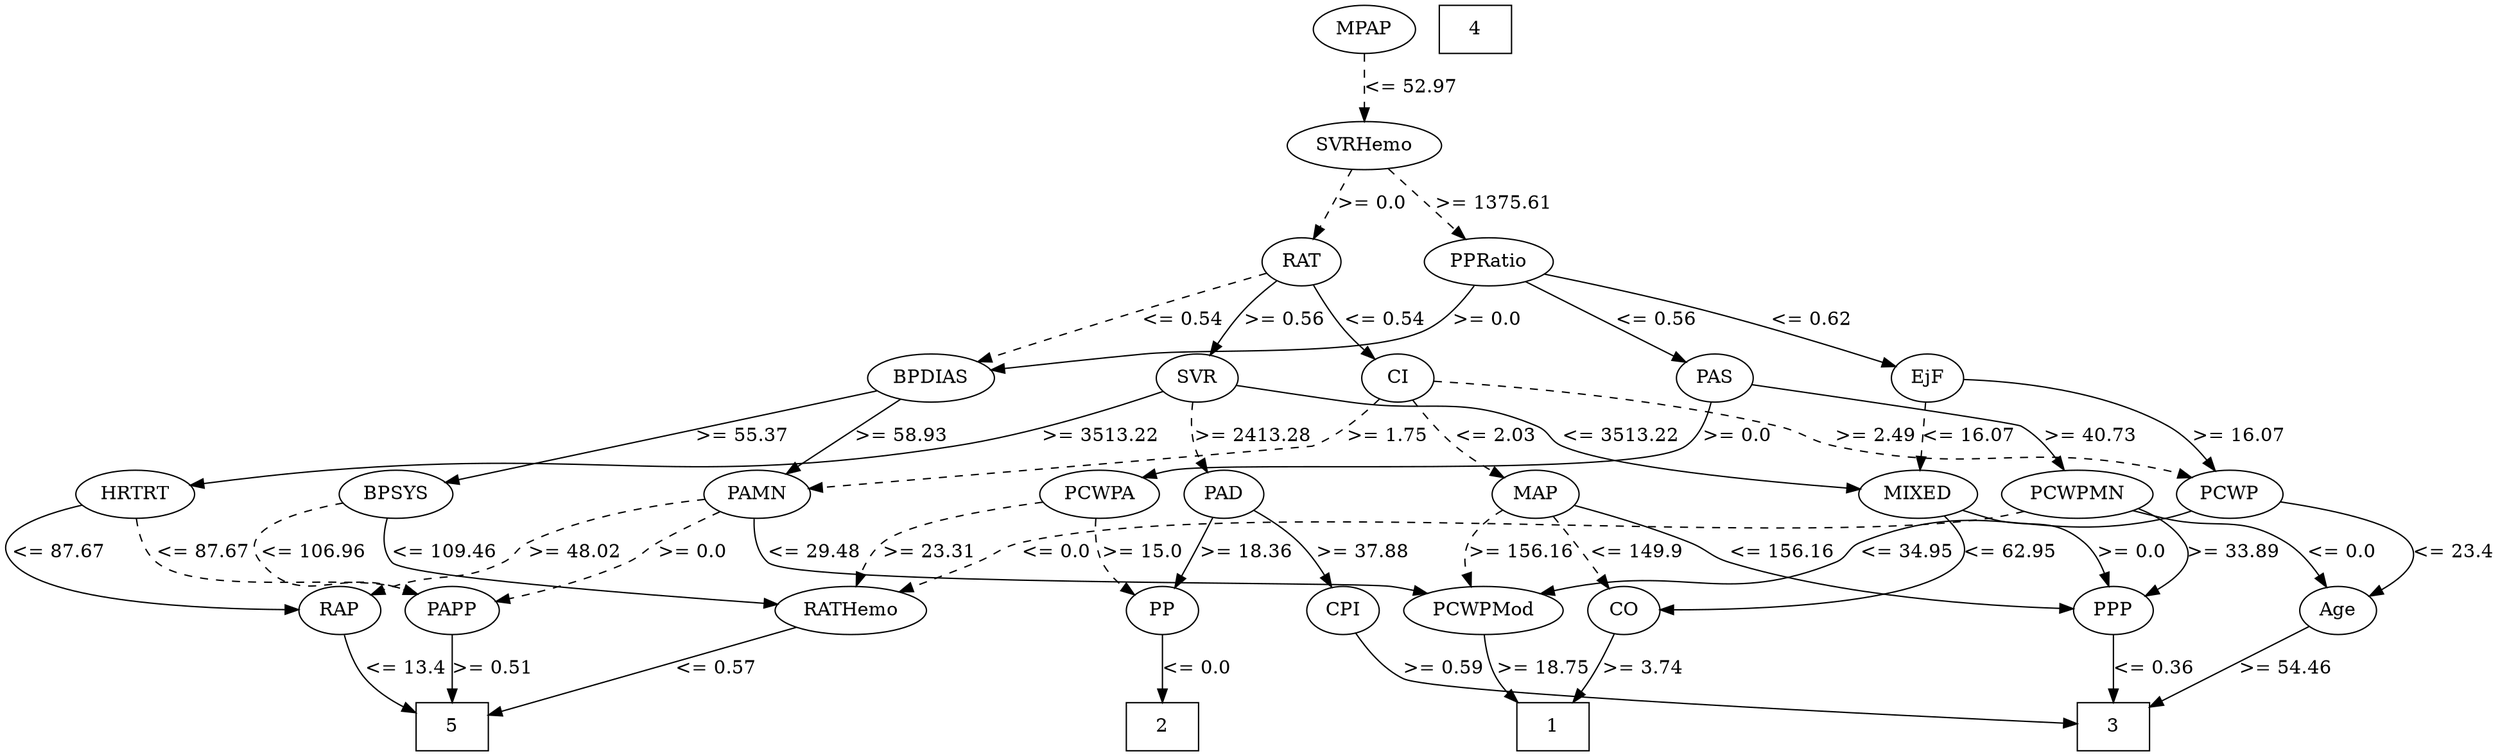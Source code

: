 strict digraph G {
	graph [bb="0,0,1490.3,558"];
	node [label="\N"];
	1	[height=0.5,
		pos="950.3,18",
		shape=box,
		width=0.75];
	2	[height=0.5,
		pos="696.3,18",
		shape=box,
		width=0.75];
	3	[height=0.5,
		pos="1267.3,18",
		shape=box,
		width=0.75];
	4	[height=0.5,
		pos="869.3,540",
		shape=box,
		width=0.75];
	5	[height=0.5,
		pos="272.3,18",
		shape=box,
		width=0.75];
	RAP	[height=0.5,
		pos="194.3,105",
		width=0.77778];
	RAP -> 5	[label="<= 13.4",
		lp="245.8,61.5",
		op="<=",
		param=13.4,
		pos="e,245.19,35.284 201.61,87.534 206.73,77.181 214.25,63.948 223.3,54 227.35,49.541 232.07,45.315 236.94,41.444",
		style=solid];
	PAS	[height=0.5,
		pos="960.3,279",
		width=0.75];
	PCWPA	[height=0.5,
		pos="652.3,192",
		width=1.1555];
	PAS -> PCWPA	[label=">= 0.0",
		lp="969.3,235.5",
		op=">=",
		param=0.0,
		pos="e,682.37,204.58 957.39,260.74 954.54,249.5 948.98,235.56 938.3,228 895.37,197.6 753.83,220.55 702.3,210 698.92,209.31 695.45,208.45 \
691.99,207.49",
		style=solid];
	PCWPMN	[height=0.5,
		pos="1183.3,192",
		width=1.3902];
	PAS -> PCWPMN	[label=">= 40.73",
		lp="1182.3,235.5",
		op=">=",
		param=40.73,
		pos="e,1172.4,210.01 986.13,273.37 1033.9,264.74 1131.7,246.75 1138.3,243 1149,236.91 1158.6,227.33 1166.1,218.18",
		style=solid];
	PP	[height=0.5,
		pos="696.3,105",
		width=0.75];
	PCWPA -> PP	[label=">= 15.0",
		lp="685.8,148.5",
		op=">=",
		param=15.0,
		pos="e,680.19,119.57 653.74,174.01 655.15,163.95 657.9,151.22 663.3,141 665.93,136.02 669.47,131.23 673.26,126.88",
		style=dashed];
	RATHemo	[height=0.5,
		pos="390.3,105",
		width=1.375];
	PCWPA -> RATHemo	[label=">= 23.31",
		lp="553.3,148.5",
		op=">=",
		param=23.31,
		pos="e,430.89,115.49 615.16,183.73 589.74,178 555.63,168.84 527.3,156 516.18,150.96 515.35,146.17 504.3,141 484.16,131.57 460.85,123.89 \
440.57,118.15",
		style=dashed];
	Age	[height=0.5,
		pos="1403.3,105",
		width=0.75];
	PCWPMN -> Age	[label="<= 0.0",
		lp="1400.3,148.5",
		op="<=",
		param=0.0,
		pos="e,1395.3,122.23 1219.9,179.62 1227.3,177.56 1235,175.58 1242.3,174 1296.3,162.32 1317.7,184.08 1365.3,156 1375.4,150.04 1383.7,140.25 \
1390,130.91",
		style=solid];
	PCWPMN -> RATHemo	[label="<= 0.0",
		lp="634.3,148.5",
		op="<=",
		param=0.0,
		pos="e,436.38,111.75 1147.7,179.23 1140.1,177.13 1132,175.22 1124.3,174 1012.5,156.2 725.87,180.15 615.3,156 598.36,152.3 595.91,145.94 \
579.3,141 535.59,128.01 484.69,118.91 446.73,113.26",
		style=dashed];
	PPP	[height=0.5,
		pos="1267.3,105",
		width=0.75];
	PCWPMN -> PPP	[label=">= 33.89",
		lp="1335.3,148.5",
		op=">=",
		param=33.89,
		pos="e,1286.7,117.65 1221.1,180.08 1228.1,178.05 1235.4,175.96 1242.3,174 1270.7,165.91 1288.5,179.55 1306.3,156 1314.5,145.23 1305.8,\
133.3 1294.6,123.8",
		style=solid];
	PAD	[height=0.5,
		pos="740.3,192",
		width=0.79437];
	CPI	[height=0.5,
		pos="805.3,105",
		width=0.75];
	PAD -> CPI	[label=">= 37.88",
		lp="811.3,148.5",
		op=">=",
		param=37.88,
		pos="e,797.21,122.48 756.68,176.87 763.19,170.81 770.51,163.42 776.3,156 782.22,148.41 787.77,139.49 792.4,131.3",
		style=solid];
	PAD -> PP	[label=">= 18.36",
		lp="746.3,148.5",
		op=">=",
		param=18.36,
		pos="e,704.76,122.34 731.81,174.61 725.48,162.38 716.72,145.44 709.48,131.46",
		style=solid];
	CPI -> 3	[label=">= 0.59",
		lp="880.8,61.5",
		op=">=",
		param=0.59,
		pos="e,1240.1,20.289 816.91,88.418 826.57,76.747 841.44,61.545 858.3,54 891.73,39.037 1135.2,25.536 1229.8,20.797",
		style=solid];
	PP -> 2	[label="<= 0.0",
		lp="715.3,61.5",
		op="<=",
		param=0.0,
		pos="e,696.3,36.175 696.3,86.799 696.3,75.163 696.3,59.548 696.3,46.237",
		style=solid];
	PAMN	[height=0.5,
		pos="451.3,192",
		width=1.0139];
	PAMN -> RAP	[label=">= 48.02",
		lp="338.3,148.5",
		op=">=",
		param=48.02,
		pos="e,215.98,116.61 416.47,186.4 387.47,181.61 345.68,172.43 312.3,156 302.65,151.25 302.86,145.92 293.3,141 267.79,127.87 258.19,133.02 \
231.3,123 229.41,122.3 227.48,121.54 225.55,120.75",
		style=dashed];
	PCWPMod	[height=0.5,
		pos="902.3,105",
		width=1.4444];
	PAMN -> PCWPMod	[label="<= 29.48",
		lp="474.3,148.5",
		op="<=",
		param=29.48,
		pos="e,865.17,117.78 444.55,173.98 441.49,163.13 440.13,149.55 448.3,141 463.39,125.2 819.72,126.46 841.3,123 845.82,122.28 850.48,121.34 \
855.12,120.28",
		style=solid];
	PAPP	[height=0.5,
		pos="272.3,105",
		width=0.88889];
	PAMN -> PAPP	[label=">= 0.0",
		lp="410.3,148.5",
		op=">=",
		param=0.0,
		pos="e,299.89,114.2 428.35,177.97 417.1,171.49 403.41,163.47 391.3,156 380.91,149.59 379.21,146.46 368.3,141 349.56,131.63 327.67,123.45 \
309.53,117.36",
		style=dashed];
	PCWPMod -> 1	[label=">= 18.75",
		lp="940.3,61.5",
		op=">=",
		param=18.75,
		pos="e,928.66,36.185 903.98,86.915 905.55,76.822 908.56,64.085 914.3,54 916.38,50.335 918.97,46.806 921.79,43.491",
		style=solid];
	PAPP -> 5	[label=">= 0.51",
		lp="294.8,61.5",
		op=">=",
		param=0.51,
		pos="e,272.3,36.175 272.3,86.799 272.3,75.163 272.3,59.548 272.3,46.237",
		style=solid];
	PCWP	[height=0.5,
		pos="1286.3,192",
		width=0.97491];
	PCWP -> PCWPMod	[label="<= 34.95",
		lp="1215.3,148.5",
		op="<=",
		param=34.95,
		pos="e,939.8,117.58 1259.4,180.39 1253.7,178.24 1247.8,176.01 1242.3,174 1218.9,165.52 1212.5,164.91 1189.3,156 1173.5,149.94 1170.7,\
145.18 1154.3,141 1071.7,119.95 1047.1,138.51 963.3,123 958.86,122.18 954.28,121.18 949.71,120.09",
		style=solid];
	PCWP -> Age	[label="<= 23.4",
		lp="1467.8,148.5",
		op="<=",
		param=23.4,
		pos="e,1422.8,117.78 1320.8,188.19 1362.1,184.03 1427.4,174.64 1442.3,156 1450.7,145.46 1442.1,133.53 1430.9,123.98",
		style=solid];
	Age -> 3	[label=">= 54.46",
		lp="1369.3,61.5",
		op=">=",
		param=54.46,
		pos="e,1294.4,35.92 1384.1,92.002 1363.1,78.902 1329.1,57.632 1303.2,41.421",
		style=solid];
	RATHemo -> 5	[label="<= 0.57",
		lp="362.8,61.5",
		op="<=",
		param=0.57,
		pos="e,296.25,36.057 369.19,88.644 355.54,78.734 337.39,65.577 321.3,54 315.95,50.154 310.27,46.081 304.74,42.126",
		style=solid];
	PPP -> 3	[label="<= 0.36",
		lp="1289.8,61.5",
		op="<=",
		param=0.36,
		pos="e,1267.3,36.175 1267.3,86.799 1267.3,75.163 1267.3,59.548 1267.3,46.237",
		style=solid];
	CO	[height=0.5,
		pos="999.3,105",
		width=0.75];
	CO -> 1	[label=">= 3.74",
		lp="999.8,61.5",
		op=">=",
		param=3.74,
		pos="e,960.15,36.083 990.08,88.012 983.08,75.862 973.3,58.898 965.19,44.83",
		style=solid];
	CI	[height=0.5,
		pos="783.3,279",
		width=0.75];
	CI -> PAMN	[label=">= 1.75",
		lp="762.8,235.5",
		op=">=",
		param=1.75,
		pos="e,486.4,197.21 768.47,263.84 755.32,252.19 735.05,236.28 714.3,228 704.32,224.02 569.19,207.25 496.63,198.45",
		style=dashed];
	CI -> PCWP	[label=">= 2.49",
		lp="1053.8,235.5",
		op=">=",
		param=2.49,
		pos="e,1260.6,204.32 809.73,275.3 849.75,270.83 927.88,260.59 992.3,243 1010.2,238.11 1013.2,232.16 1031.3,228 1123,206.9 1150.6,231.17 \
1242.3,210 1245.1,209.34 1248,208.54 1250.9,207.64",
		style=dashed];
	MAP	[height=0.5,
		pos="947.3,192",
		width=0.84854];
	CI -> MAP	[label="<= 2.03",
		lp="827.8,235.5",
		op="<=",
		param=2.03,
		pos="e,916.66,192.99 786.76,260.81 789.83,249.89 795.42,236.3 805.3,228 833.59,204.22 875.61,196.17 906.6,193.64",
		style=dashed];
	MAP -> PCWPMod	[label=">= 156.16",
		lp="910.3,148.5",
		op=">=",
		param=156.16,
		pos="e,887.78,122.33 919.7,183.8 905.59,178.56 889.66,169.89 881.3,156 876.64,148.26 878.42,139.31 882.47,131.13",
		style=dashed];
	MAP -> PPP	[label="<= 156.16",
		lp="1062.3,148.5",
		op="<=",
		param=156.16,
		pos="e,1240.1,105.61 970.53,180.2 983.71,173.75 1000.3,165.06 1014.3,156 1023.3,150.15 1023.4,145.27 1033.3,141 1098.5,112.79 1182.4,\
106.72 1230,105.75",
		style=solid];
	MAP -> CO	[label="<= 149.9",
		lp="988.3,148.5",
		op="<=",
		param=149.9,
		pos="e,981.9,119.09 950.13,173.88 952.35,163.77 956.12,151.03 962.3,141 965.57,135.7 969.84,130.66 974.32,126.15",
		style=dashed];
	SVRHemo	[height=0.5,
		pos="789.3,453",
		width=1.3902];
	RAT	[height=0.5,
		pos="747.3,366",
		width=0.76389];
	SVRHemo -> RAT	[label=">= 0.0",
		lp="789.3,409.5",
		op=">=",
		param=0.0,
		pos="e,755.44,383.47 781,435.21 774.98,423.02 766.73,406.32 759.89,392.49",
		style=dashed];
	PPRatio	[height=0.5,
		pos="873.3,366",
		width=1.1013];
	SVRHemo -> PPRatio	[label=">= 1375.61",
		lp="868.8,409.5",
		op=">=",
		param=1375.61,
		pos="e,857.72,382.76 805.49,435.61 818.32,422.63 836.4,404.34 850.66,389.91",
		style=dashed];
	RAT -> CI	[label="<= 0.54",
		lp="789.8,322.5",
		op="<=",
		param=0.54,
		pos="e,776.32,296.47 754.41,348.21 759.52,336.14 766.51,319.64 772.33,305.89",
		style=solid];
	BPDIAS	[height=0.5,
		pos="492.3,279",
		width=1.1735];
	RAT -> BPDIAS	[label="<= 0.54",
		lp="656.8,322.5",
		op="<=",
		param=0.54,
		pos="e,524.74,290.81 723.31,357 680.01,342.57 588.28,312 534.35,294.02",
		style=dashed];
	SVR	[height=0.5,
		pos="669.3,279",
		width=0.77778];
	RAT -> SVR	[label=">= 0.56",
		lp="735.8,322.5",
		op=">=",
		param=0.56,
		pos="e,682.2,295.05 732.91,350.51 726.79,344.27 719.62,336.84 713.3,330 705.21,321.25 696.5,311.44 688.98,302.84",
		style=solid];
	PPRatio -> PAS	[label="<= 0.56",
		lp="943.8,322.5",
		op="<=",
		param=0.56,
		pos="e,945.6,294.36 889.25,349.41 902.96,336.02 922.85,316.59 938.1,301.68",
		style=solid];
	PPRatio -> BPDIAS	[label=">= 0.0",
		lp="857.3,322.5",
		op=">=",
		param=0.0,
		pos="e,532.1,285.08 860.1,348.99 849.55,337.41 833.69,322.53 816.3,315 778.6,298.67 673.14,301.48 632.3,297 602.43,293.73 569.03,289.69 \
542.35,286.36",
		style=solid];
	EjF	[height=0.5,
		pos="1089.3,279",
		width=0.75];
	PPRatio -> EjF	[label="<= 0.62",
		lp="1028.8,322.5",
		op="<=",
		param=0.62,
		pos="e,1067.1,289.74 904.03,354.37 923.18,347.63 948.28,338.59 970.3,330 1000.2,318.33 1033.9,304.06 1057.8,293.76",
		style=solid];
	MIXED	[height=0.5,
		pos="1074.3,192",
		width=1.125];
	MIXED -> PPP	[label=">= 0.0",
		lp="1275.3,148.5",
		op=">=",
		param=0.0,
		pos="e,1264.2,123.01 1104.4,179.77 1110.9,177.64 1117.8,175.58 1124.3,174 1177.1,161.2 1202.1,188.99 1245.3,156 1252.9,150.23 1257.9,\
141.31 1261.2,132.59",
		style=solid];
	MIXED -> CO	[label="<= 62.95",
		lp="1124.3,148.5",
		op="<=",
		param=62.95,
		pos="e,1026.3,107.7 1089,174.8 1096.4,164.55 1102.5,151.34 1095.3,141 1082,122.01 1057.3,113.29 1036.3,109.3",
		style=solid];
	BPSYS	[height=0.5,
		pos="234.3,192",
		width=1.0471];
	BPSYS -> PAPP	[label="<= 106.96",
		lp="183.3,148.5",
		op="<=",
		param=106.96,
		pos="e,247.83,116.91 200.76,183.47 172.24,175.48 138.27,161.21 154.3,141 176.14,113.47 197.84,133.77 231.3,123 233.59,122.26 235.93,121.45 \
238.27,120.6",
		style=dashed];
	BPSYS -> RATHemo	[label="<= 109.46",
		lp="264.3,148.5",
		op="<=",
		param=109.46,
		pos="e,348.92,115.18 229.75,173.9 228.01,163.29 227.94,150.01 235.3,141 235.73,140.48 294.01,127.41 338.98,117.4",
		style=solid];
	BPDIAS -> PAMN	[label=">= 58.93",
		lp="499.3,235.5",
		op=">=",
		param=58.93,
		pos="e,459.38,209.76 484.2,261.21 478.41,249.22 470.52,232.85 463.91,219.16",
		style=solid];
	BPDIAS -> BPSYS	[label=">= 55.37",
		lp="405.3,235.5",
		op=">=",
		param=55.37,
		pos="e,264.38,202.91 459.88,267.32 412.68,251.77 325.12,222.92 274.08,206.11",
		style=solid];
	HRTRT	[height=0.5,
		pos="78.298,192",
		width=1.1013];
	HRTRT -> RAP	[label="<= 87.67",
		lp="30.298,148.5",
		op="<=",
		param=87.67,
		pos="e,166.23,106.93 44.884,182.17 18.708,173.62 -10.931,159.29 4.2978,141 23.232,118.26 106.33,110.24 156.14,107.45",
		style=solid];
	HRTRT -> PAPP	[label="<= 87.67",
		lp="120.3,148.5",
		op="<=",
		param=87.67,
		pos="e,248.38,117.15 79.278,173.58 80.863,162.56 84.784,148.95 94.298,141 117.86,121.32 201.64,130.95 231.3,123 233.77,122.34 236.3,121.56 \
238.81,120.71",
		style=dashed];
	MPAP	[height=0.5,
		pos="789.3,540",
		width=0.97491];
	MPAP -> SVRHemo	[label="<= 52.97",
		lp="815.3,496.5",
		op="<=",
		param=52.97,
		pos="e,789.3,471.18 789.3,521.8 789.3,510.16 789.3,494.55 789.3,481.24",
		style=dashed];
	SVR -> PAD	[label=">= 2413.28",
		lp="681.8,235.5",
		op=">=",
		param=2413.28,
		pos="e,718.16,203.65 655.99,263.05 648.34,252.58 641.64,238.62 649.3,228 664.09,207.48 679.77,219.29 703.3,210 705.12,209.28 706.99,208.52 \
708.86,207.73",
		style=dashed];
	SVR -> MIXED	[label="<= 3513.22",
		lp="901.8,235.5",
		op="<=",
		param=3513.22,
		pos="e,1038.4,200.37 695.24,272.06 710.39,268.67 729.89,264.42 747.3,261 792.9,252.05 807.88,261.98 850.3,243 860.12,238.61 859.43,232.29 \
869.3,228 917.96,206.86 935.03,219.09 987.3,210 1000.7,207.67 1015.2,204.92 1028.5,202.32",
		style=solid];
	SVR -> HRTRT	[label=">= 3513.22",
		lp="605.8,235.5",
		op=">=",
		param=3513.22,
		pos="e,114.51,199.6 645.67,269.14 608.9,255.41 541,230.35 529.3,228 380.06,198.09 338.69,225.75 187.3,210 166.63,207.85 143.9,204.47 \
124.57,201.29",
		style=solid];
	EjF -> PCWP	[label=">= 16.07",
		lp="1272.3,235.5",
		op=">=",
		param=16.07,
		pos="e,1271,208.43 1115.6,274.56 1143.7,270.13 1188.9,260.79 1224.3,243 1238.5,235.85 1252.5,225.02 1263.5,215.27",
		style=solid];
	EjF -> MIXED	[label="<= 16.07",
		lp="1108.3,235.5",
		op="<=",
		param=16.07,
		pos="e,1077.3,210.18 1086.3,260.8 1084.2,249.16 1081.5,233.55 1079.1,220.24",
		style=dashed];
}

